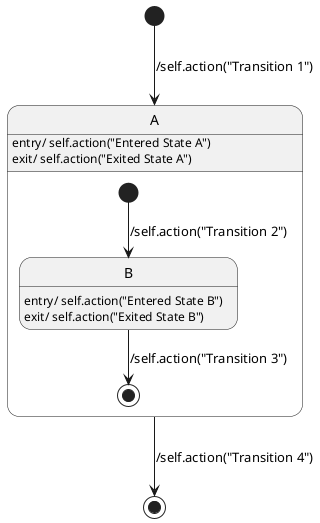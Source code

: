 @startuml

'title T2_composite_pass_through

state A {
    state B
}


state A : entry/ self.action("Entered State A")
state A : exit/ self.action("Exited State A")
state B : entry/ self.action("Entered State B")
state B : exit/ self.action("Exited State B")

[*] --> A : /self.action("Transition 1")
state A {
    [*] --> B : /self.action("Transition 2")
    B --> [*] : /self.action("Transition 3")
}
A --> [*] : /self.action("Transition 4")

@enduml

@startexpected
Transition 1
Entered State A
Transition 2
Entered State B
Exited State B
Transition 3
Exited State A
Transition 4
@endexpected